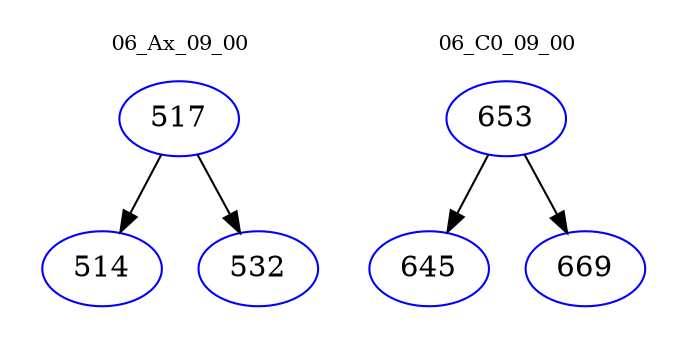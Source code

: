 digraph{
subgraph cluster_0 {
color = white
label = "06_Ax_09_00";
fontsize=10;
T0_517 [label="517", color="blue"]
T0_517 -> T0_514 [color="black"]
T0_514 [label="514", color="blue"]
T0_517 -> T0_532 [color="black"]
T0_532 [label="532", color="blue"]
}
subgraph cluster_1 {
color = white
label = "06_C0_09_00";
fontsize=10;
T1_653 [label="653", color="blue"]
T1_653 -> T1_645 [color="black"]
T1_645 [label="645", color="blue"]
T1_653 -> T1_669 [color="black"]
T1_669 [label="669", color="blue"]
}
}
